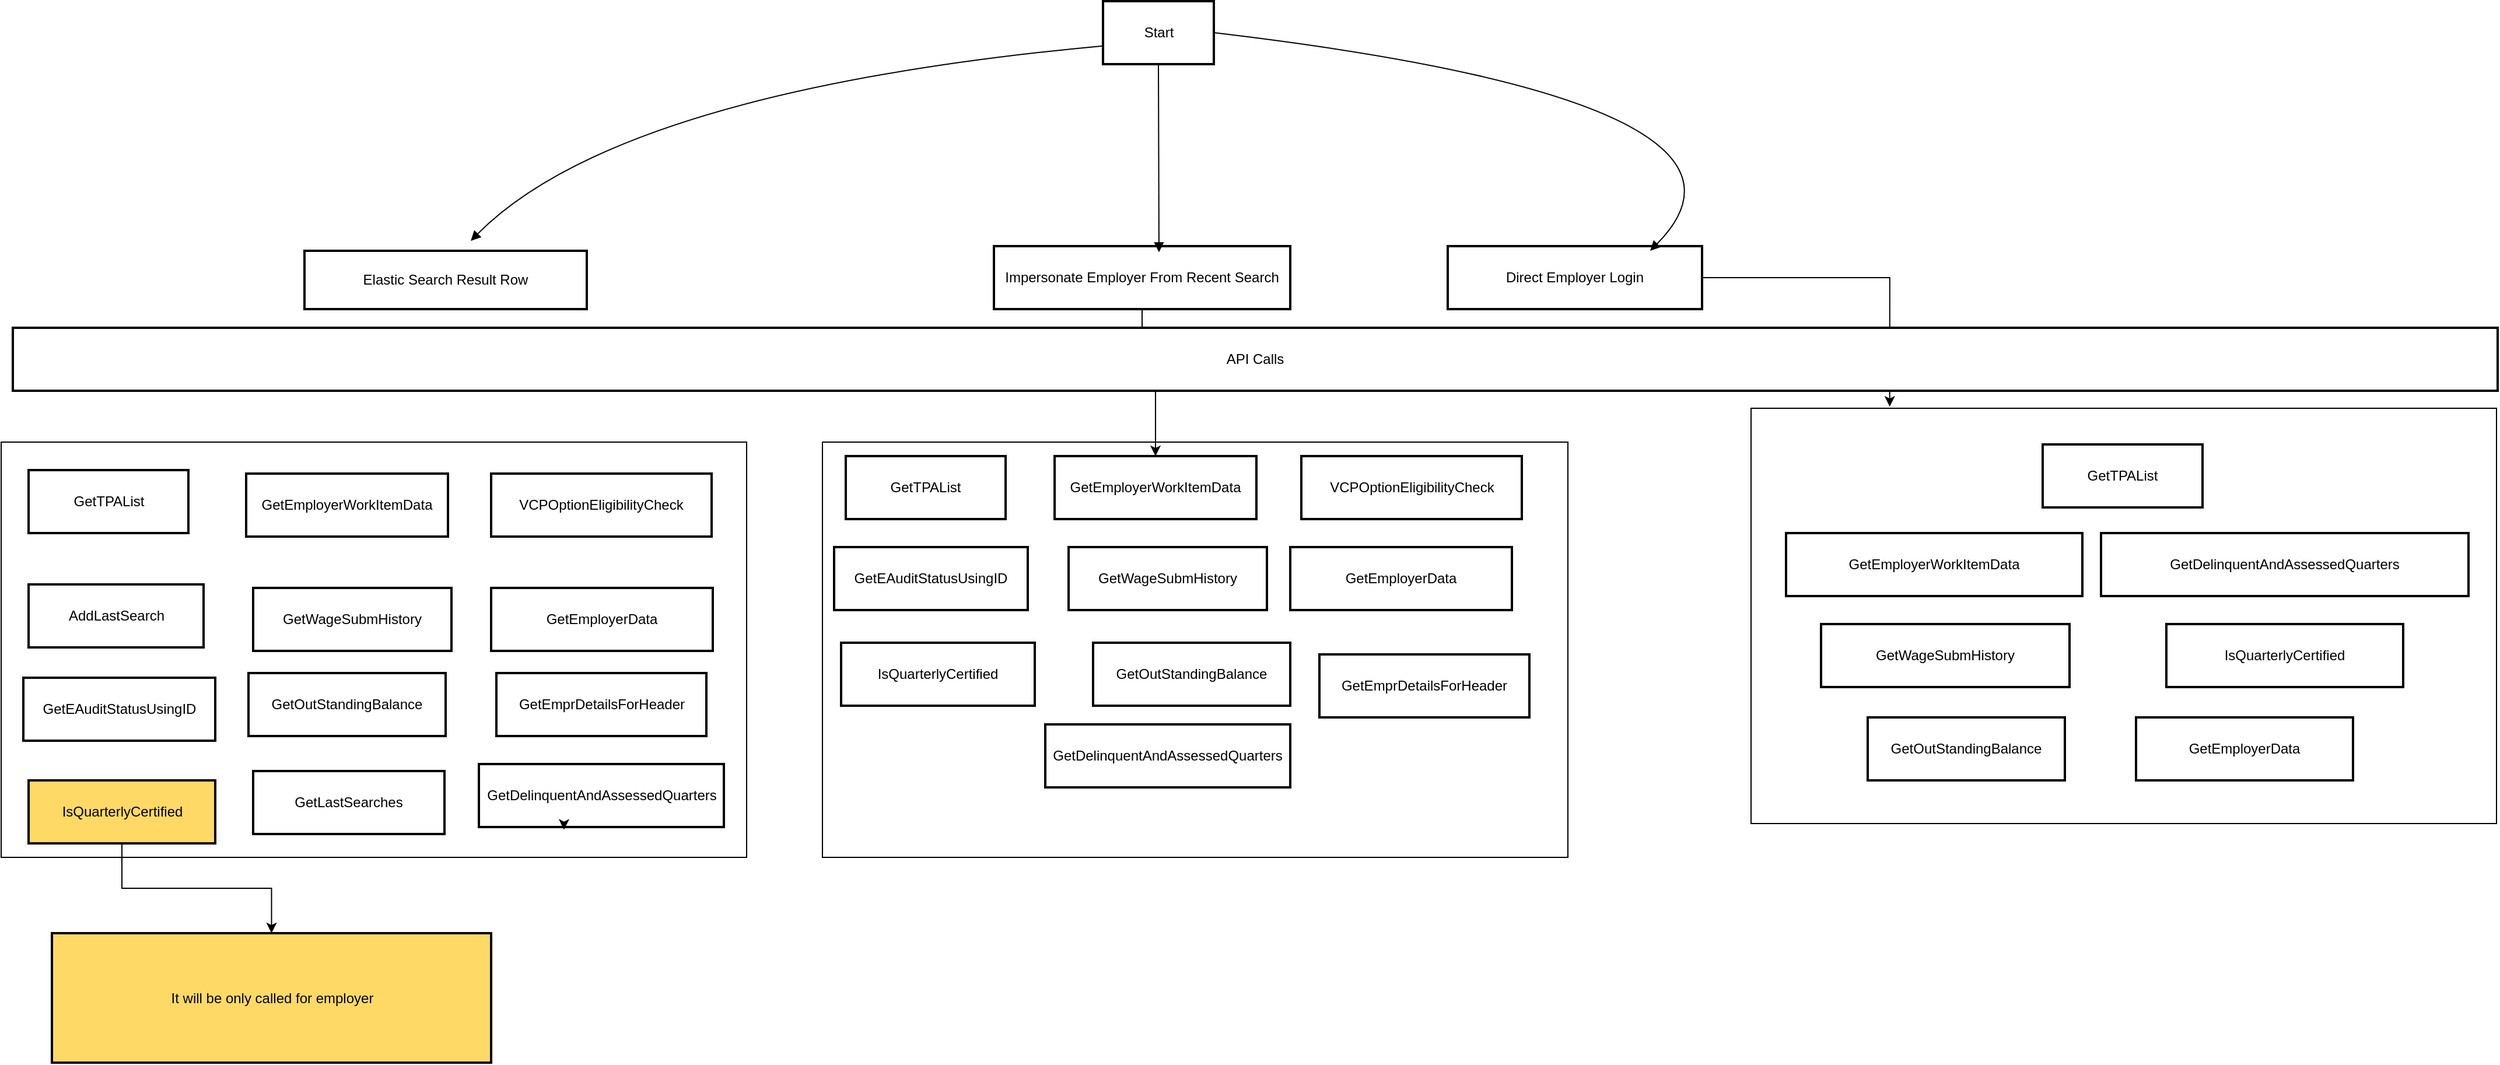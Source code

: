 <mxfile version="26.2.12" pages="4">
  <diagram name="Page-1" id="ewsz53idRUT3qrTNFcwD">
    <mxGraphModel dx="917" dy="657" grid="1" gridSize="10" guides="1" tooltips="1" connect="1" arrows="1" fold="1" page="1" pageScale="1" pageWidth="850" pageHeight="1100" math="0" shadow="0">
      <root>
        <mxCell id="0" />
        <mxCell id="1" parent="0" />
        <mxCell id="7oox1tBeZ_GAB9jar0ls-101" value="" style="whiteSpace=wrap;html=1;" vertex="1" parent="1">
          <mxGeometry x="950" y="398" width="639" height="356" as="geometry" />
        </mxCell>
        <mxCell id="7oox1tBeZ_GAB9jar0ls-93" value="" style="whiteSpace=wrap;html=1;" vertex="1" parent="1">
          <mxGeometry x="1654" y="398" width="639" height="356" as="geometry" />
        </mxCell>
        <mxCell id="7oox1tBeZ_GAB9jar0ls-59" value="" style="whiteSpace=wrap;html=1;" vertex="1" parent="1">
          <mxGeometry x="2450" y="369" width="639" height="356" as="geometry" />
        </mxCell>
        <mxCell id="2" value="Start" style="whiteSpace=wrap;strokeWidth=2;" parent="1" vertex="1">
          <mxGeometry x="1894.5" y="20" width="95" height="54" as="geometry" />
        </mxCell>
        <mxCell id="4" value="Elastic Search Result Row" style="whiteSpace=wrap;strokeWidth=2;" parent="1" vertex="1">
          <mxGeometry x="1210" y="234" width="242" height="50" as="geometry" />
        </mxCell>
        <mxCell id="7oox1tBeZ_GAB9jar0ls-96" value="" style="edgeStyle=orthogonalEdgeStyle;rounded=0;orthogonalLoop=1;jettySize=auto;html=1;entryX=0.186;entryY=-0.004;entryDx=0;entryDy=0;entryPerimeter=0;" edge="1" parent="1" source="5" target="7oox1tBeZ_GAB9jar0ls-59">
          <mxGeometry relative="1" as="geometry" />
        </mxCell>
        <mxCell id="5" value="Direct Employer Login" style="whiteSpace=wrap;strokeWidth=2;" parent="1" vertex="1">
          <mxGeometry x="2190" y="230" width="218" height="54" as="geometry" />
        </mxCell>
        <mxCell id="7oox1tBeZ_GAB9jar0ls-97" value="" style="edgeStyle=orthogonalEdgeStyle;rounded=0;orthogonalLoop=1;jettySize=auto;html=1;" edge="1" parent="1" source="6" target="7oox1tBeZ_GAB9jar0ls-84">
          <mxGeometry relative="1" as="geometry" />
        </mxCell>
        <mxCell id="6" value="Impersonate Employer From Recent Search" style="whiteSpace=wrap;strokeWidth=2;" parent="1" vertex="1">
          <mxGeometry x="1801" y="230" width="254" height="54" as="geometry" />
        </mxCell>
        <mxCell id="7" value="API Calls" style="whiteSpace=wrap;strokeWidth=2;" parent="1" vertex="1">
          <mxGeometry x="960" y="300" width="2130" height="54" as="geometry" />
        </mxCell>
        <mxCell id="9" value="GetEmployerData" style="whiteSpace=wrap;strokeWidth=2;" parent="1" vertex="1">
          <mxGeometry x="1370" y="523" width="190" height="54" as="geometry" />
        </mxCell>
        <mxCell id="10" value="GetOutStandingBalance" style="whiteSpace=wrap;strokeWidth=2;" parent="1" vertex="1">
          <mxGeometry x="1162" y="596" width="169" height="54" as="geometry" />
        </mxCell>
        <mxCell id="11" value="GetTPAList" style="whiteSpace=wrap;strokeWidth=2;" parent="1" vertex="1">
          <mxGeometry x="973.5" y="422" width="137" height="54" as="geometry" />
        </mxCell>
        <mxCell id="12" value="GetEmployerWorkItemData" style="whiteSpace=wrap;strokeWidth=2;" parent="1" vertex="1">
          <mxGeometry x="1160" y="425" width="173" height="54" as="geometry" />
        </mxCell>
        <mxCell id="13" value="GetEmprDetailsForHeader" style="whiteSpace=wrap;strokeWidth=2;" parent="1" vertex="1">
          <mxGeometry x="1374.5" y="596" width="180" height="54" as="geometry" />
        </mxCell>
        <mxCell id="14" value="GetEAuditStatusUsingID" style="whiteSpace=wrap;strokeWidth=2;" parent="1" vertex="1">
          <mxGeometry x="969" y="600" width="164.5" height="54" as="geometry" />
        </mxCell>
        <mxCell id="15" value="AddLastSearch" style="whiteSpace=wrap;strokeWidth=2;" parent="1" vertex="1">
          <mxGeometry x="973.5" y="520" width="150" height="54" as="geometry" />
        </mxCell>
        <mxCell id="16" value="VCPOptionEligibilityCheck" style="whiteSpace=wrap;strokeWidth=2;" parent="1" vertex="1">
          <mxGeometry x="1370" y="425" width="189" height="54" as="geometry" />
        </mxCell>
        <mxCell id="17" value="GetWageSubmHistory" style="whiteSpace=wrap;strokeWidth=2;" parent="1" vertex="1">
          <mxGeometry x="1166" y="523" width="170" height="54" as="geometry" />
        </mxCell>
        <mxCell id="18" value="GetDelinquentAndAssessedQuarters" style="whiteSpace=wrap;strokeWidth=2;" parent="1" vertex="1">
          <mxGeometry x="1359.5" y="674" width="210" height="54" as="geometry" />
        </mxCell>
        <mxCell id="19" value="" style="curved=1;startArrow=none;endArrow=block;exitX=0.5;exitY=1;entryX=0.557;entryY=0.097;entryDx=0;entryDy=0;entryPerimeter=0;" parent="1" source="2" target="6" edge="1">
          <mxGeometry relative="1" as="geometry">
            <Array as="points" />
            <mxPoint x="1942.5" y="122" as="targetPoint" />
          </mxGeometry>
        </mxCell>
        <mxCell id="21" value="" style="curved=1;startArrow=none;endArrow=block;exitX=0;exitY=0.71;entryX=0.589;entryY=-0.171;entryDx=0;entryDy=0;entryPerimeter=0;" parent="1" source="2" target="4" edge="1">
          <mxGeometry relative="1" as="geometry">
            <Array as="points">
              <mxPoint x="1480" y="97" />
            </Array>
          </mxGeometry>
        </mxCell>
        <mxCell id="7oox1tBeZ_GAB9jar0ls-111" value="" style="edgeStyle=orthogonalEdgeStyle;rounded=0;orthogonalLoop=1;jettySize=auto;html=1;" edge="1" parent="1" source="8" target="7oox1tBeZ_GAB9jar0ls-110">
          <mxGeometry relative="1" as="geometry" />
        </mxCell>
        <mxCell id="8" value="IsQuarterlyCertified" style="whiteSpace=wrap;strokeWidth=2;fillColor=#FFD966;" parent="1" vertex="1">
          <mxGeometry x="973.5" y="688" width="160" height="54" as="geometry" />
        </mxCell>
        <mxCell id="7oox1tBeZ_GAB9jar0ls-64" style="edgeStyle=orthogonalEdgeStyle;rounded=0;orthogonalLoop=1;jettySize=auto;html=1;exitX=0.25;exitY=1;exitDx=0;exitDy=0;entryX=0.347;entryY=1.043;entryDx=0;entryDy=0;entryPerimeter=0;" edge="1" parent="1" source="18" target="18">
          <mxGeometry relative="1" as="geometry" />
        </mxCell>
        <mxCell id="7oox1tBeZ_GAB9jar0ls-65" value="GetEmployerData" style="whiteSpace=wrap;strokeWidth=2;" vertex="1" parent="1">
          <mxGeometry x="2780" y="634" width="186" height="54" as="geometry" />
        </mxCell>
        <mxCell id="7oox1tBeZ_GAB9jar0ls-66" value="GetOutStandingBalance" style="whiteSpace=wrap;strokeWidth=2;" vertex="1" parent="1">
          <mxGeometry x="2550" y="634" width="169" height="54" as="geometry" />
        </mxCell>
        <mxCell id="7oox1tBeZ_GAB9jar0ls-67" value="GetTPAList" style="whiteSpace=wrap;strokeWidth=2;" vertex="1" parent="1">
          <mxGeometry x="2700" y="400" width="137" height="54" as="geometry" />
        </mxCell>
        <mxCell id="7oox1tBeZ_GAB9jar0ls-68" value="GetEmployerWorkItemData" style="whiteSpace=wrap;strokeWidth=2;" vertex="1" parent="1">
          <mxGeometry x="2480" y="476" width="254" height="54" as="geometry" />
        </mxCell>
        <mxCell id="7oox1tBeZ_GAB9jar0ls-73" value="GetWageSubmHistory" style="whiteSpace=wrap;strokeWidth=2;" vertex="1" parent="1">
          <mxGeometry x="2510" y="554" width="213" height="54" as="geometry" />
        </mxCell>
        <mxCell id="7oox1tBeZ_GAB9jar0ls-74" value="GetDelinquentAndAssessedQuarters" style="whiteSpace=wrap;strokeWidth=2;" vertex="1" parent="1">
          <mxGeometry x="2750" y="476" width="315" height="54" as="geometry" />
        </mxCell>
        <mxCell id="7oox1tBeZ_GAB9jar0ls-75" value="IsQuarterlyCertified" style="whiteSpace=wrap;strokeWidth=2;" vertex="1" parent="1">
          <mxGeometry x="2806" y="554" width="203" height="54" as="geometry" />
        </mxCell>
        <mxCell id="7oox1tBeZ_GAB9jar0ls-77" value="GetLastSearches" style="whiteSpace=wrap;strokeWidth=2;" vertex="1" parent="1">
          <mxGeometry x="1166" y="680" width="164" height="54" as="geometry" />
        </mxCell>
        <mxCell id="7oox1tBeZ_GAB9jar0ls-83" value="GetTPAList" style="whiteSpace=wrap;strokeWidth=2;" vertex="1" parent="1">
          <mxGeometry x="1674" y="410" width="137" height="54" as="geometry" />
        </mxCell>
        <mxCell id="7oox1tBeZ_GAB9jar0ls-84" value="GetEmployerWorkItemData" style="whiteSpace=wrap;strokeWidth=2;" vertex="1" parent="1">
          <mxGeometry x="1853" y="410" width="173" height="54" as="geometry" />
        </mxCell>
        <mxCell id="7oox1tBeZ_GAB9jar0ls-85" value="VCPOptionEligibilityCheck" style="whiteSpace=wrap;strokeWidth=2;" vertex="1" parent="1">
          <mxGeometry x="2064.5" y="410" width="189" height="54" as="geometry" />
        </mxCell>
        <mxCell id="7oox1tBeZ_GAB9jar0ls-86" value="GetWageSubmHistory" style="whiteSpace=wrap;strokeWidth=2;" vertex="1" parent="1">
          <mxGeometry x="1865" y="488" width="170" height="54" as="geometry" />
        </mxCell>
        <mxCell id="7oox1tBeZ_GAB9jar0ls-87" value="GetEmployerData" style="whiteSpace=wrap;strokeWidth=2;" vertex="1" parent="1">
          <mxGeometry x="2055" y="488" width="190" height="54" as="geometry" />
        </mxCell>
        <mxCell id="7oox1tBeZ_GAB9jar0ls-88" value="GetEmprDetailsForHeader" style="whiteSpace=wrap;strokeWidth=2;" vertex="1" parent="1">
          <mxGeometry x="2080" y="580" width="180" height="54" as="geometry" />
        </mxCell>
        <mxCell id="7oox1tBeZ_GAB9jar0ls-89" value="GetOutStandingBalance" style="whiteSpace=wrap;strokeWidth=2;" vertex="1" parent="1">
          <mxGeometry x="1886" y="570" width="169" height="54" as="geometry" />
        </mxCell>
        <mxCell id="7oox1tBeZ_GAB9jar0ls-90" value="GetEAuditStatusUsingID" style="whiteSpace=wrap;strokeWidth=2;" vertex="1" parent="1">
          <mxGeometry x="1664" y="488" width="166" height="54" as="geometry" />
        </mxCell>
        <mxCell id="7oox1tBeZ_GAB9jar0ls-91" value="IsQuarterlyCertified" style="whiteSpace=wrap;strokeWidth=2;" vertex="1" parent="1">
          <mxGeometry x="1670" y="570" width="166" height="54" as="geometry" />
        </mxCell>
        <mxCell id="7oox1tBeZ_GAB9jar0ls-92" value="GetDelinquentAndAssessedQuarters" style="whiteSpace=wrap;strokeWidth=2;" vertex="1" parent="1">
          <mxGeometry x="1845" y="640" width="210" height="54" as="geometry" />
        </mxCell>
        <mxCell id="7oox1tBeZ_GAB9jar0ls-100" value="" style="curved=1;startArrow=none;endArrow=block;exitX=1;exitY=0.5;entryX=0.589;entryY=-0.171;entryDx=0;entryDy=0;entryPerimeter=0;exitDx=0;exitDy=0;" edge="1" parent="1" source="2">
          <mxGeometry relative="1" as="geometry">
            <Array as="points">
              <mxPoint x="2490.5" y="106" />
            </Array>
            <mxPoint x="2905.5" y="67" as="sourcePoint" />
            <mxPoint x="2363.5" y="234" as="targetPoint" />
          </mxGeometry>
        </mxCell>
        <mxCell id="7oox1tBeZ_GAB9jar0ls-110" value="It will be only called for employer" style="whiteSpace=wrap;html=1;fillColor=#FFD966;strokeWidth=2;" vertex="1" parent="1">
          <mxGeometry x="993.5" y="819" width="376.5" height="111" as="geometry" />
        </mxCell>
      </root>
    </mxGraphModel>
  </diagram>
  <diagram id="5PW6VasOwvUUBvfTEpXG" name="GetTpaList">
    <mxGraphModel grid="1" page="1" gridSize="10" guides="1" tooltips="1" connect="1" arrows="1" fold="1" pageScale="1" pageWidth="850" pageHeight="1100" math="0" shadow="0">
      <root>
        <mxCell id="0" />
        <mxCell id="1" parent="0" />
        <mxCell id="cut8YZqKm3ttZ1aMS_Wn-3" value="" style="edgeStyle=orthogonalEdgeStyle;rounded=0;orthogonalLoop=1;jettySize=auto;html=1;" edge="1" parent="1" source="cut8YZqKm3ttZ1aMS_Wn-1" target="cut8YZqKm3ttZ1aMS_Wn-2">
          <mxGeometry relative="1" as="geometry" />
        </mxCell>
        <mxCell id="cut8YZqKm3ttZ1aMS_Wn-1" value="&lt;font style=&quot;font-size: 12px;&quot;&gt;API : GetTPAList&lt;/font&gt;" style="text;html=1;align=center;verticalAlign=middle;resizable=0;points=[];autosize=1;strokeColor=none;fillColor=#00CC00;shadow=1;" vertex="1" parent="1">
          <mxGeometry x="25" width="110" height="30" as="geometry" />
        </mxCell>
        <mxCell id="cut8YZqKm3ttZ1aMS_Wn-2" value="DB_READ&lt;div&gt;&lt;br&gt;&lt;div&gt;AgentEmployer&lt;/div&gt;&lt;div&gt;Inner join Agent&lt;/div&gt;&lt;/div&gt;" style="shape=cylinder3;whiteSpace=wrap;html=1;boundedLbl=1;backgroundOutline=1;size=15;" vertex="1" parent="1">
          <mxGeometry x="27.5" y="130" width="102.5" height="160" as="geometry" />
        </mxCell>
        <mxCell id="cut8YZqKm3ttZ1aMS_Wn-4" value="&lt;div&gt;AgentEmpFunc&lt;/div&gt;&lt;div&gt;&lt;br&gt;&lt;/div&gt;Missing Index on&lt;span style=&quot;background-color: transparent; color: light-dark(rgb(0, 0, 0), rgb(255, 255, 255));&quot;&gt;&amp;nbsp;&lt;/span&gt;&lt;div&gt;&lt;div&gt;EmprAcctId + FuncIn&lt;/div&gt;&lt;/div&gt;" style="whiteSpace=wrap;html=1;aspect=fixed;fillColor=#FF3333;" vertex="1" parent="1">
          <mxGeometry x="460" y="160" width="120" height="120" as="geometry" />
        </mxCell>
        <mxCell id="cut8YZqKm3ttZ1aMS_Wn-10" value="" style="edgeStyle=orthogonalEdgeStyle;rounded=0;orthogonalLoop=1;jettySize=auto;html=1;" edge="1" parent="1" source="cut8YZqKm3ttZ1aMS_Wn-7" target="cut8YZqKm3ttZ1aMS_Wn-2">
          <mxGeometry relative="1" as="geometry" />
        </mxCell>
        <mxCell id="cut8YZqKm3ttZ1aMS_Wn-11" value="" style="edgeStyle=orthogonalEdgeStyle;rounded=0;orthogonalLoop=1;jettySize=auto;html=1;" edge="1" parent="1" source="cut8YZqKm3ttZ1aMS_Wn-7" target="cut8YZqKm3ttZ1aMS_Wn-9">
          <mxGeometry relative="1" as="geometry" />
        </mxCell>
        <mxCell id="cut8YZqKm3ttZ1aMS_Wn-7" value="ForEach" style="ellipse;whiteSpace=wrap;html=1;aspect=fixed;" vertex="1" parent="1">
          <mxGeometry x="180" y="210" width="80" height="80" as="geometry" />
        </mxCell>
        <mxCell id="cut8YZqKm3ttZ1aMS_Wn-9" value="DB_READ&lt;div&gt;&lt;div&gt;&lt;br&gt;&lt;/div&gt;&lt;div&gt;AgentEmpFunc&lt;/div&gt;&lt;/div&gt;" style="shape=cylinder3;whiteSpace=wrap;html=1;boundedLbl=1;backgroundOutline=1;size=15;" vertex="1" parent="1">
          <mxGeometry x="300" y="140" width="102.5" height="160" as="geometry" />
        </mxCell>
        <mxCell id="cut8YZqKm3ttZ1aMS_Wn-12" value="Multiple Nested For Each" style="whiteSpace=wrap;html=1;aspect=fixed;fillColor=#FF3333;" vertex="1" parent="1">
          <mxGeometry x="460" y="30" width="120" height="120" as="geometry" />
        </mxCell>
      </root>
    </mxGraphModel>
  </diagram>
  <diagram name="FieldAudit" id="mpyms86HReKB5GloqDF8">
    <mxGraphModel dx="1964" dy="1709" grid="1" gridSize="10" guides="1" tooltips="1" connect="1" arrows="1" fold="1" page="1" pageScale="1" pageWidth="850" pageHeight="1100" math="0" shadow="0">
      <root>
        <mxCell id="gqxJIJq0uPLDfoPO1eKD-0" />
        <mxCell id="gqxJIJq0uPLDfoPO1eKD-1" parent="gqxJIJq0uPLDfoPO1eKD-0" />
        <mxCell id="gqxJIJq0uPLDfoPO1eKD-2" value="" style="edgeStyle=orthogonalEdgeStyle;rounded=0;orthogonalLoop=1;jettySize=auto;html=1;" edge="1" parent="gqxJIJq0uPLDfoPO1eKD-1" source="gqxJIJq0uPLDfoPO1eKD-3" target="gqxJIJq0uPLDfoPO1eKD-4">
          <mxGeometry relative="1" as="geometry" />
        </mxCell>
        <mxCell id="gqxJIJq0uPLDfoPO1eKD-3" value="&lt;font style=&quot;font-size: 12px; color: rgb(255, 255, 255);&quot;&gt;&lt;b&gt;API :&amp;nbsp;GetEAuditStatusUsingID&lt;/b&gt;&lt;/font&gt;" style="text;html=1;align=center;verticalAlign=middle;resizable=0;points=[];autosize=1;strokeColor=none;fillColor=#00CC00;shadow=1;" vertex="1" parent="gqxJIJq0uPLDfoPO1eKD-1">
          <mxGeometry x="16.25" width="190" height="30" as="geometry" />
        </mxCell>
        <mxCell id="gqxJIJq0uPLDfoPO1eKD-4" value="DB_READ&lt;div&gt;&lt;br&gt;&lt;div&gt;&lt;span style=&quot;background-color: transparent; color: light-dark(rgb(0, 0, 0), rgb(255, 255, 255));&quot;&gt;Audit&lt;/span&gt;&lt;/div&gt;&lt;/div&gt;" style="shape=cylinder3;whiteSpace=wrap;html=1;boundedLbl=1;backgroundOutline=1;size=15;" vertex="1" parent="gqxJIJq0uPLDfoPO1eKD-1">
          <mxGeometry x="60" y="70" width="102.5" height="120" as="geometry" />
        </mxCell>
        <mxCell id="OWQyZKUGUi6zK42tMtP6-2" value="" style="edgeStyle=orthogonalEdgeStyle;rounded=0;orthogonalLoop=1;jettySize=auto;html=1;" edge="1" parent="gqxJIJq0uPLDfoPO1eKD-1" source="OWQyZKUGUi6zK42tMtP6-0" target="OWQyZKUGUi6zK42tMtP6-1">
          <mxGeometry relative="1" as="geometry" />
        </mxCell>
        <mxCell id="OWQyZKUGUi6zK42tMtP6-0" value="&lt;font style=&quot;font-size: 12px; color: rgb(255, 255, 255);&quot;&gt;&lt;b&gt;API : IsOpenAuditExistsForEmployerAsync&lt;/b&gt;&lt;/font&gt;" style="text;html=1;align=center;verticalAlign=middle;resizable=0;points=[];autosize=1;strokeColor=none;fillColor=#00CC00;shadow=1;" vertex="1" parent="gqxJIJq0uPLDfoPO1eKD-1">
          <mxGeometry x="-23.75" y="250" width="270" height="30" as="geometry" />
        </mxCell>
        <mxCell id="OWQyZKUGUi6zK42tMtP6-1" value="DB_READ&lt;div&gt;&lt;br&gt;&lt;div&gt;&lt;span style=&quot;background-color: transparent; color: light-dark(rgb(0, 0, 0), rgb(255, 255, 255));&quot;&gt;Audit&lt;/span&gt;&lt;/div&gt;&lt;/div&gt;" style="shape=cylinder3;whiteSpace=wrap;html=1;boundedLbl=1;backgroundOutline=1;size=15;" vertex="1" parent="gqxJIJq0uPLDfoPO1eKD-1">
          <mxGeometry x="55.62" y="320" width="111.25" height="120" as="geometry" />
        </mxCell>
        <mxCell id="OWQyZKUGUi6zK42tMtP6-5" value="&lt;font style=&quot;font-size: 12px; color: rgb(255, 255, 255);&quot;&gt;&lt;b&gt;API :&amp;nbsp;GetAuditStatusIndicatorAsync&lt;/b&gt;&lt;/font&gt;" style="text;html=1;align=center;verticalAlign=middle;resizable=0;points=[];autosize=1;strokeColor=none;fillColor=#00CC00;shadow=1;" vertex="1" parent="gqxJIJq0uPLDfoPO1eKD-1">
          <mxGeometry x="440" y="90" width="230" height="30" as="geometry" />
        </mxCell>
        <mxCell id="OWQyZKUGUi6zK42tMtP6-6" value="DB_READ&lt;div&gt;&lt;br&gt;&lt;div&gt;&lt;span style=&quot;background-color: transparent; color: light-dark(rgb(0, 0, 0), rgb(255, 255, 255));&quot;&gt;Audit&lt;/span&gt;&lt;/div&gt;&lt;/div&gt;" style="shape=cylinder3;whiteSpace=wrap;html=1;boundedLbl=1;backgroundOutline=1;size=15;" vertex="1" parent="gqxJIJq0uPLDfoPO1eKD-1">
          <mxGeometry x="503.75" y="160" width="102.5" height="120" as="geometry" />
        </mxCell>
      </root>
    </mxGraphModel>
  </diagram>
  <diagram name="Copy of FieldAudit" id="_9YSnncqlg8su63EOdZo">
    <mxGraphModel dx="780" dy="426" grid="1" gridSize="10" guides="1" tooltips="1" connect="1" arrows="1" fold="1" page="1" pageScale="1" pageWidth="850" pageHeight="1100" math="0" shadow="0">
      <root>
        <mxCell id="ZNduaMCU9uh57BCl2ZAJ-0" />
        <mxCell id="ZNduaMCU9uh57BCl2ZAJ-1" parent="ZNduaMCU9uh57BCl2ZAJ-0" />
        <mxCell id="5hV1rq7bSbCFFTndVq_E-0" value="Sql Indexes :&#xa;EmprAcctId,AgentId,RoleId - Agent&#xa;FilteredIndexs on FuncIn =&#39;Y&#39;&#xa;&#xa;&#xa;Wkfl_Dtl Table :&#xa;Non clustere Index on StatusCd + Employer Account Detail&#xa;&#xa;&#xa;Non Clustered Index on on Table Empr + Status&#xa;&#xa;&#xa;New EndPoint for GetTPAList with new ViewModel&#xa;&#xa;&#xa;IsEmployerBeingAduitedRecordWillbeAddedIn - Add EAduit indicator as well Employer Context and In GetEmprDetailsForHeader method as well&#xa;Non clustered index on Audit(EmprAcctID, StatusCD, AuditTypeCD);&#xa;&#xa;&#xa;Add TaxFilingDt from bankruptcy table like BankruptcyIN&#xa;&#xa;&#xa;&#xa;&#xa;9867440159&#xa;&#xa;&#xa;5750 &#xa;&#xa;&#xa;&#xa;&#xa;&#xa;&#xa;GETTPALIST - 499 - 899 (PRE)&#xa;0.541" style="text;whiteSpace=wrap;" vertex="1" parent="ZNduaMCU9uh57BCl2ZAJ-1">
          <mxGeometry x="370" y="290" width="560" height="560" as="geometry" />
        </mxCell>
      </root>
    </mxGraphModel>
  </diagram>
</mxfile>
